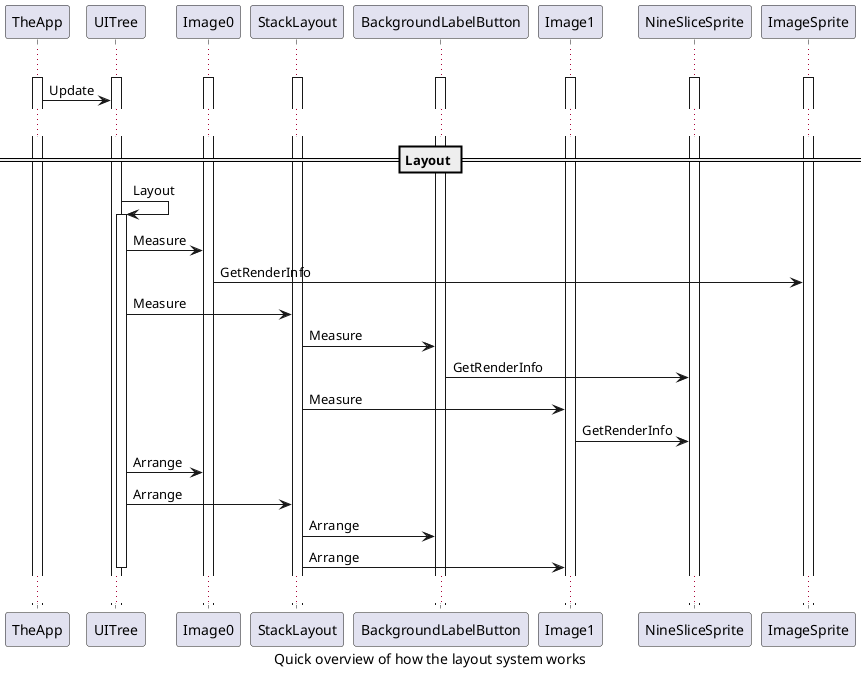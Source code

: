 @startuml FslGraphics Sprite Creation

caption Quick overview of how the layout system works

participant TheApp
participant UITree
participant Image0
participant StackLayout
participant BackgroundLabelButton
participant Image1
participant NineSliceSprite
participant ImageSprite
activate TheApp
activate UITree
activate Image0
activate StackLayout
activate BackgroundLabelButton
activate Image1
activate NineSliceSprite
activate ImageSprite
...
TheApp->UITree: Update
...
== Layout ==

UITree->UITree++: Layout
UITree->Image0: Measure
Image0->ImageSprite: GetRenderInfo
UITree->StackLayout: Measure
StackLayout->BackgroundLabelButton: Measure
BackgroundLabelButton->NineSliceSprite: GetRenderInfo
StackLayout->Image1: Measure
Image1->NineSliceSprite: GetRenderInfo
UITree->Image0: Arrange
UITree->StackLayout: Arrange
StackLayout->BackgroundLabelButton: Arrange
StackLayout->Image1: Arrange
deactivate UITree
...
@enduml


